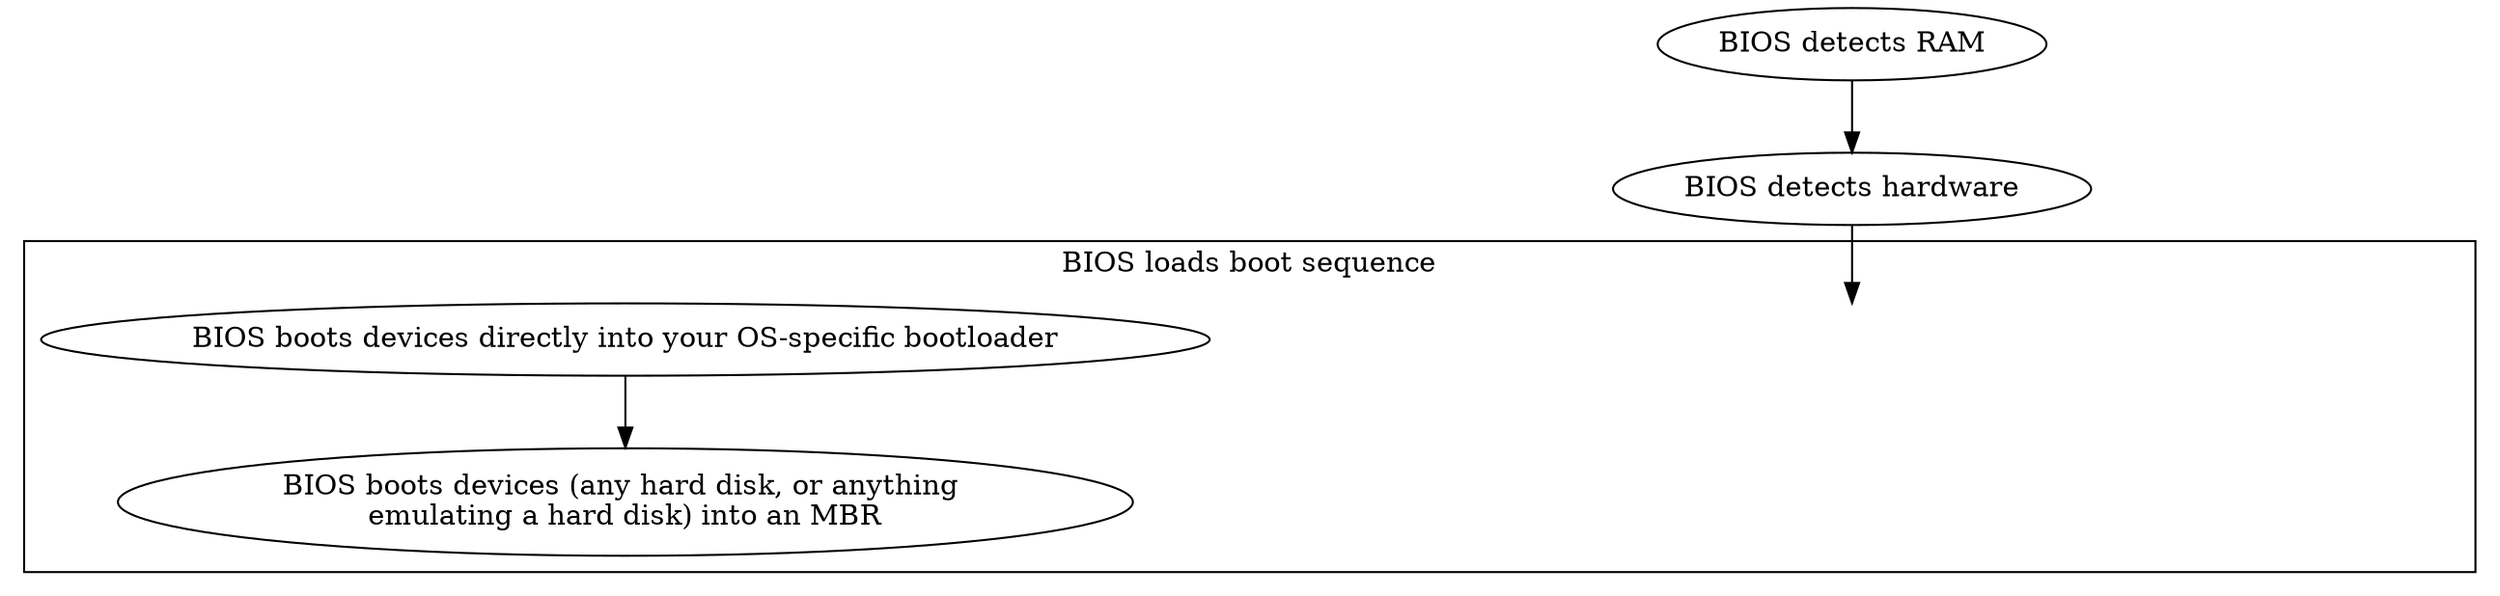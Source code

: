 strict digraph {
	graph [compound=true];
	node [label="\N"];
	subgraph cluster_user_story_computer_h_BIOS_bootsBIOS_loads_boot_sequence {
		graph [label="BIOS loads boot sequence"];
		user_story_computer_h_BIOS_bootsBIOS_loads_boot_sequence	[style=invis];
		user_story_computer_h_BIOS_bootsBIOS_loads_boot_sequenceBIOS_boots_devices_directly_into_your_OSspecific_bootloader	[label="BIOS boots devices directly into your OS-specific bootloader"];
		"user_story_computer_h_BIOS_bootsBIOS_loads_boot_sequenceBIOS_boots_devices_any_hard_disk_or_anything_emulating_a_hard_disk_into_\
an_MBR"	[label="BIOS boots devices (any hard disk, or anything 
emulating a hard disk) into an MBR"];
		user_story_computer_h_BIOS_bootsBIOS_loads_boot_sequenceBIOS_boots_devices_directly_into_your_OSspecific_bootloader -> "user_story_computer_h_BIOS_bootsBIOS_loads_boot_sequenceBIOS_boots_devices_any_hard_disk_or_anything_emulating_a_hard_disk_into_\
an_MBR";
	}
	user_story_computer_h_BIOS_bootsBIOS_detects_RAM	[label="BIOS detects RAM"];
	user_story_computer_h_BIOS_bootsBIOS_detects_hardware	[label="BIOS detects hardware"];
	user_story_computer_h_BIOS_bootsBIOS_detects_RAM -> user_story_computer_h_BIOS_bootsBIOS_detects_hardware;
	user_story_computer_h_BIOS_bootsBIOS_detects_hardware -> user_story_computer_h_BIOS_bootsBIOS_loads_boot_sequence;
}
